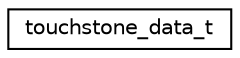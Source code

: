 digraph G
{
  edge [fontname="Helvetica",fontsize="10",labelfontname="Helvetica",labelfontsize="10"];
  node [fontname="Helvetica",fontsize="10",shape=record];
  rankdir="LR";
  Node1 [label="touchstone_data_t",height=0.2,width=0.4,color="black", fillcolor="white", style="filled",URL="$structtouchstone__data__t.html"];
}
